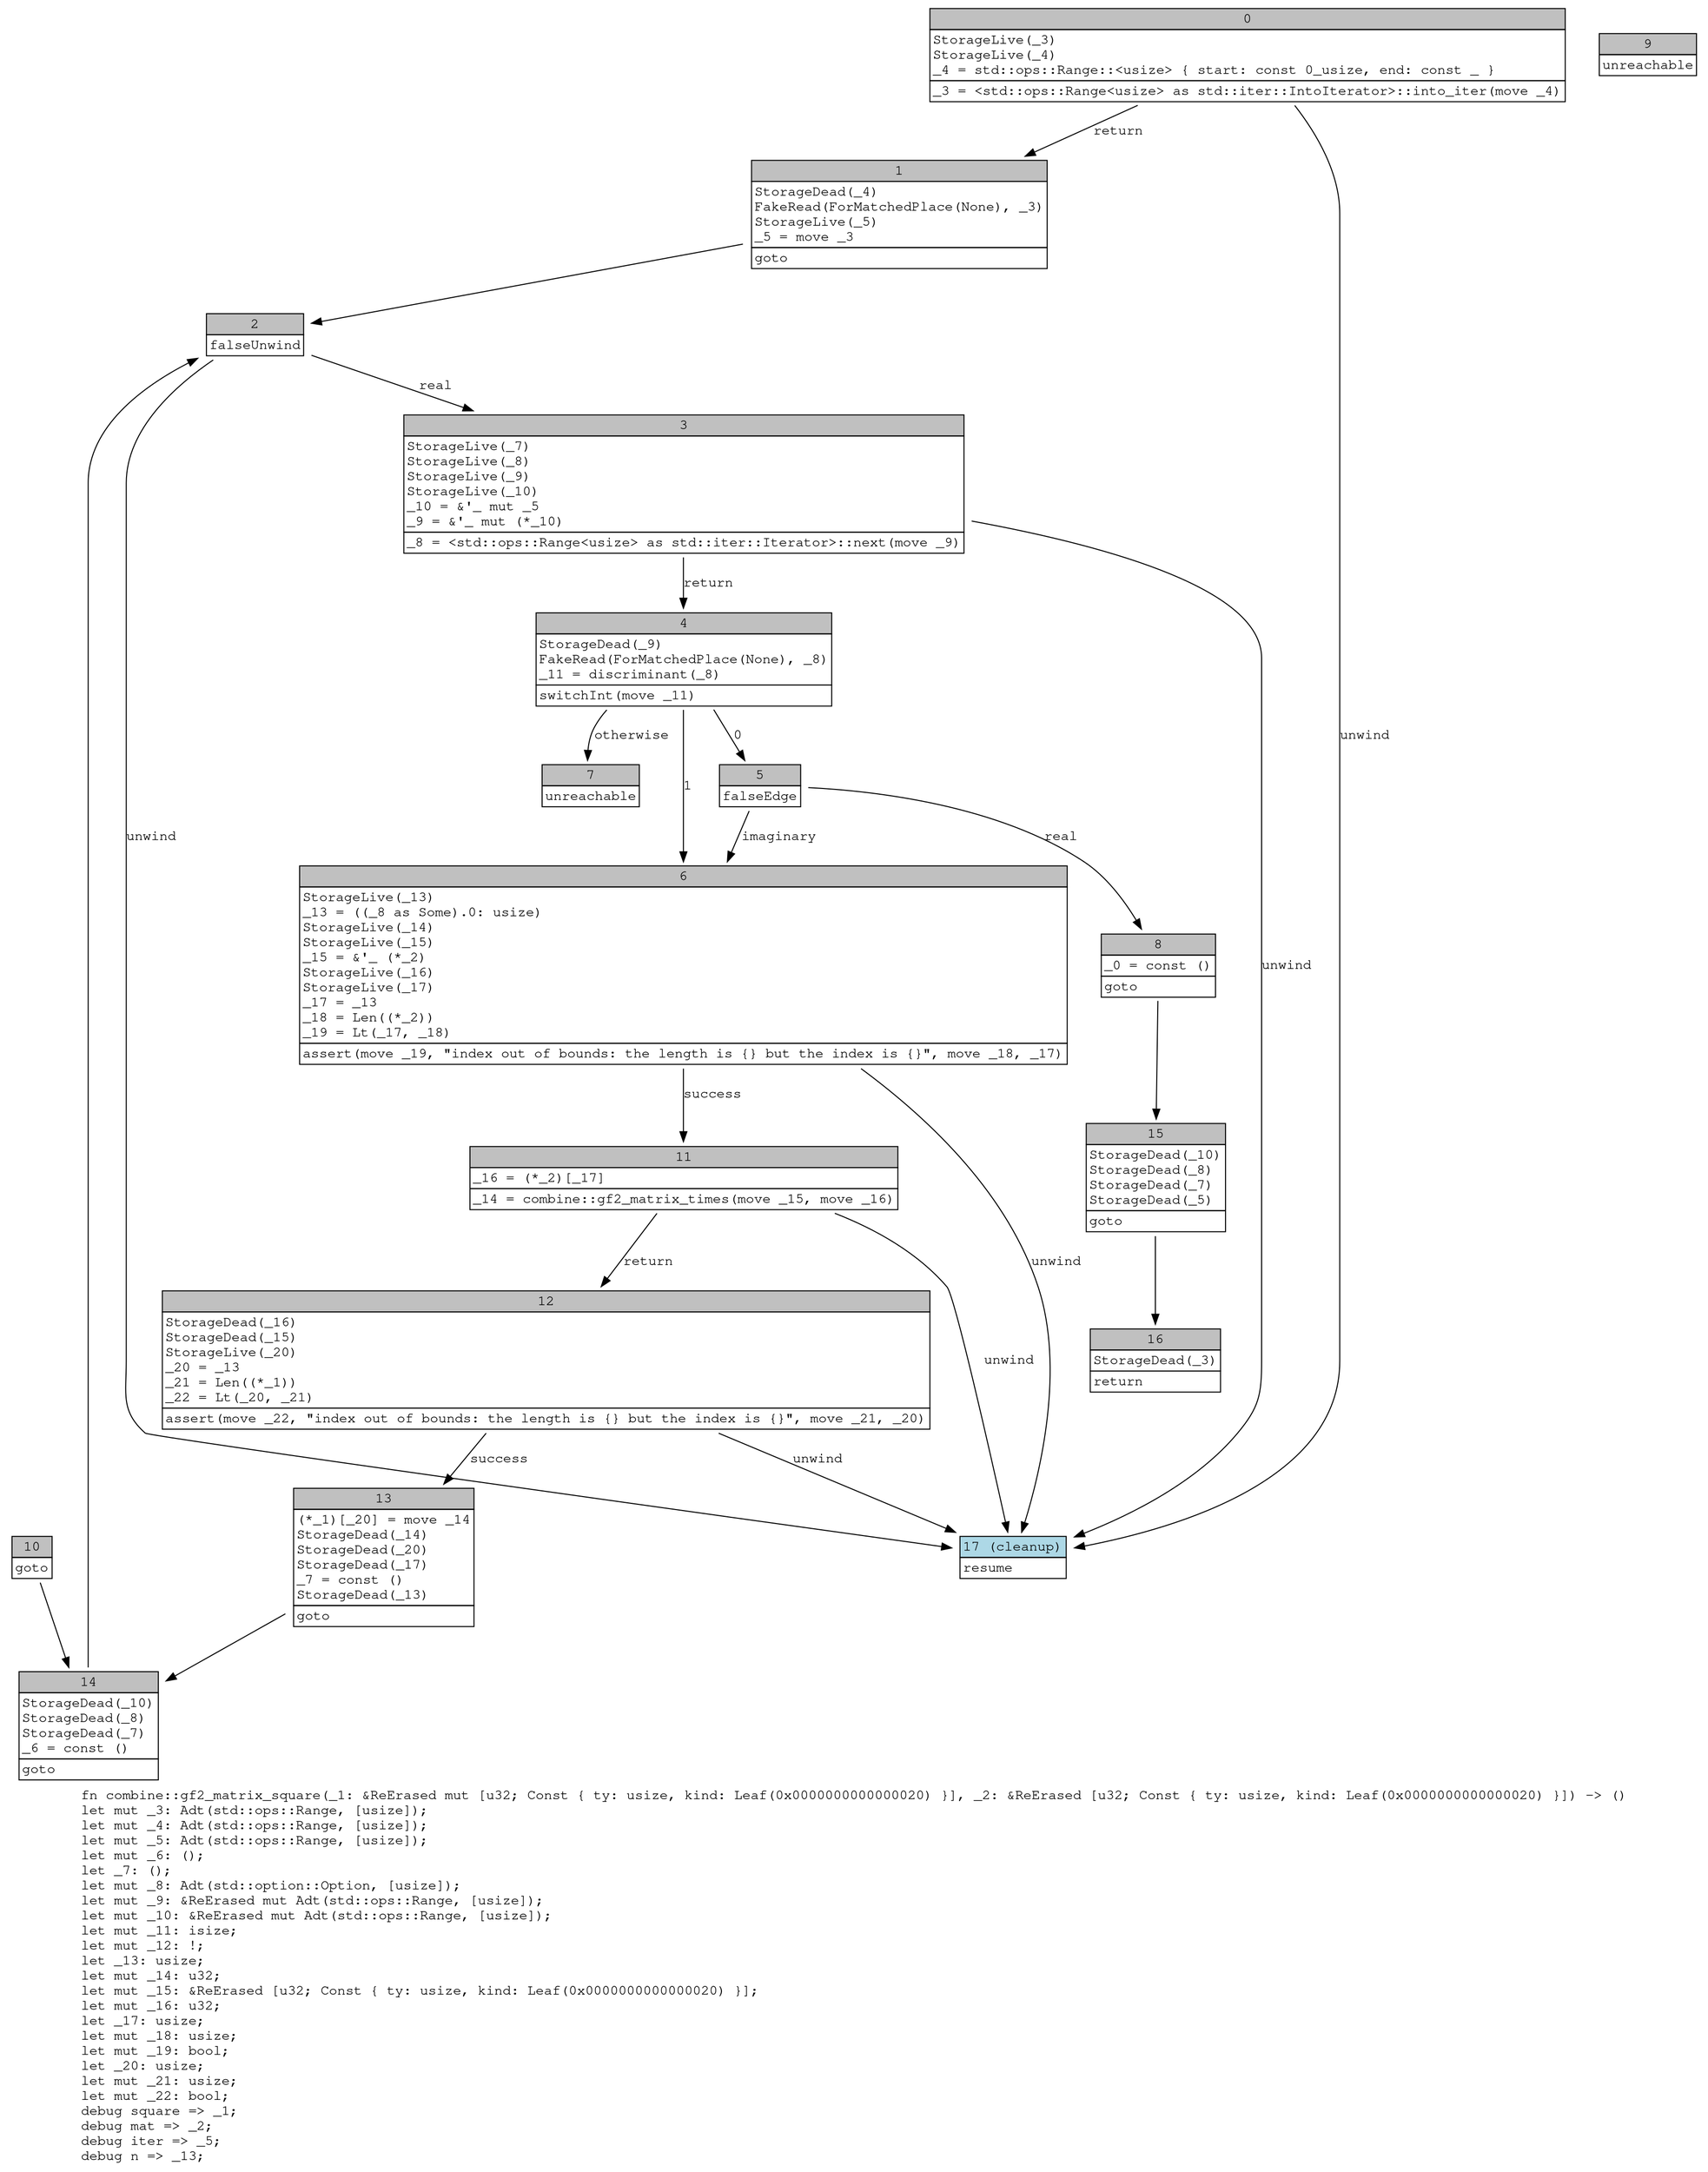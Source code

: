digraph Mir_0_23 {
    graph [fontname="Courier, monospace"];
    node [fontname="Courier, monospace"];
    edge [fontname="Courier, monospace"];
    label=<fn combine::gf2_matrix_square(_1: &amp;ReErased mut [u32; Const { ty: usize, kind: Leaf(0x0000000000000020) }], _2: &amp;ReErased [u32; Const { ty: usize, kind: Leaf(0x0000000000000020) }]) -&gt; ()<br align="left"/>let mut _3: Adt(std::ops::Range, [usize]);<br align="left"/>let mut _4: Adt(std::ops::Range, [usize]);<br align="left"/>let mut _5: Adt(std::ops::Range, [usize]);<br align="left"/>let mut _6: ();<br align="left"/>let _7: ();<br align="left"/>let mut _8: Adt(std::option::Option, [usize]);<br align="left"/>let mut _9: &amp;ReErased mut Adt(std::ops::Range, [usize]);<br align="left"/>let mut _10: &amp;ReErased mut Adt(std::ops::Range, [usize]);<br align="left"/>let mut _11: isize;<br align="left"/>let mut _12: !;<br align="left"/>let _13: usize;<br align="left"/>let mut _14: u32;<br align="left"/>let mut _15: &amp;ReErased [u32; Const { ty: usize, kind: Leaf(0x0000000000000020) }];<br align="left"/>let mut _16: u32;<br align="left"/>let _17: usize;<br align="left"/>let mut _18: usize;<br align="left"/>let mut _19: bool;<br align="left"/>let _20: usize;<br align="left"/>let mut _21: usize;<br align="left"/>let mut _22: bool;<br align="left"/>debug square =&gt; _1;<br align="left"/>debug mat =&gt; _2;<br align="left"/>debug iter =&gt; _5;<br align="left"/>debug n =&gt; _13;<br align="left"/>>;
    bb0__0_23 [shape="none", label=<<table border="0" cellborder="1" cellspacing="0"><tr><td bgcolor="gray" align="center" colspan="1">0</td></tr><tr><td align="left" balign="left">StorageLive(_3)<br/>StorageLive(_4)<br/>_4 = std::ops::Range::&lt;usize&gt; { start: const 0_usize, end: const _ }<br/></td></tr><tr><td align="left">_3 = &lt;std::ops::Range&lt;usize&gt; as std::iter::IntoIterator&gt;::into_iter(move _4)</td></tr></table>>];
    bb1__0_23 [shape="none", label=<<table border="0" cellborder="1" cellspacing="0"><tr><td bgcolor="gray" align="center" colspan="1">1</td></tr><tr><td align="left" balign="left">StorageDead(_4)<br/>FakeRead(ForMatchedPlace(None), _3)<br/>StorageLive(_5)<br/>_5 = move _3<br/></td></tr><tr><td align="left">goto</td></tr></table>>];
    bb2__0_23 [shape="none", label=<<table border="0" cellborder="1" cellspacing="0"><tr><td bgcolor="gray" align="center" colspan="1">2</td></tr><tr><td align="left">falseUnwind</td></tr></table>>];
    bb3__0_23 [shape="none", label=<<table border="0" cellborder="1" cellspacing="0"><tr><td bgcolor="gray" align="center" colspan="1">3</td></tr><tr><td align="left" balign="left">StorageLive(_7)<br/>StorageLive(_8)<br/>StorageLive(_9)<br/>StorageLive(_10)<br/>_10 = &amp;'_ mut _5<br/>_9 = &amp;'_ mut (*_10)<br/></td></tr><tr><td align="left">_8 = &lt;std::ops::Range&lt;usize&gt; as std::iter::Iterator&gt;::next(move _9)</td></tr></table>>];
    bb4__0_23 [shape="none", label=<<table border="0" cellborder="1" cellspacing="0"><tr><td bgcolor="gray" align="center" colspan="1">4</td></tr><tr><td align="left" balign="left">StorageDead(_9)<br/>FakeRead(ForMatchedPlace(None), _8)<br/>_11 = discriminant(_8)<br/></td></tr><tr><td align="left">switchInt(move _11)</td></tr></table>>];
    bb5__0_23 [shape="none", label=<<table border="0" cellborder="1" cellspacing="0"><tr><td bgcolor="gray" align="center" colspan="1">5</td></tr><tr><td align="left">falseEdge</td></tr></table>>];
    bb6__0_23 [shape="none", label=<<table border="0" cellborder="1" cellspacing="0"><tr><td bgcolor="gray" align="center" colspan="1">6</td></tr><tr><td align="left" balign="left">StorageLive(_13)<br/>_13 = ((_8 as Some).0: usize)<br/>StorageLive(_14)<br/>StorageLive(_15)<br/>_15 = &amp;'_ (*_2)<br/>StorageLive(_16)<br/>StorageLive(_17)<br/>_17 = _13<br/>_18 = Len((*_2))<br/>_19 = Lt(_17, _18)<br/></td></tr><tr><td align="left">assert(move _19, &quot;index out of bounds: the length is {} but the index is {}&quot;, move _18, _17)</td></tr></table>>];
    bb7__0_23 [shape="none", label=<<table border="0" cellborder="1" cellspacing="0"><tr><td bgcolor="gray" align="center" colspan="1">7</td></tr><tr><td align="left">unreachable</td></tr></table>>];
    bb8__0_23 [shape="none", label=<<table border="0" cellborder="1" cellspacing="0"><tr><td bgcolor="gray" align="center" colspan="1">8</td></tr><tr><td align="left" balign="left">_0 = const ()<br/></td></tr><tr><td align="left">goto</td></tr></table>>];
    bb9__0_23 [shape="none", label=<<table border="0" cellborder="1" cellspacing="0"><tr><td bgcolor="gray" align="center" colspan="1">9</td></tr><tr><td align="left">unreachable</td></tr></table>>];
    bb10__0_23 [shape="none", label=<<table border="0" cellborder="1" cellspacing="0"><tr><td bgcolor="gray" align="center" colspan="1">10</td></tr><tr><td align="left">goto</td></tr></table>>];
    bb11__0_23 [shape="none", label=<<table border="0" cellborder="1" cellspacing="0"><tr><td bgcolor="gray" align="center" colspan="1">11</td></tr><tr><td align="left" balign="left">_16 = (*_2)[_17]<br/></td></tr><tr><td align="left">_14 = combine::gf2_matrix_times(move _15, move _16)</td></tr></table>>];
    bb12__0_23 [shape="none", label=<<table border="0" cellborder="1" cellspacing="0"><tr><td bgcolor="gray" align="center" colspan="1">12</td></tr><tr><td align="left" balign="left">StorageDead(_16)<br/>StorageDead(_15)<br/>StorageLive(_20)<br/>_20 = _13<br/>_21 = Len((*_1))<br/>_22 = Lt(_20, _21)<br/></td></tr><tr><td align="left">assert(move _22, &quot;index out of bounds: the length is {} but the index is {}&quot;, move _21, _20)</td></tr></table>>];
    bb13__0_23 [shape="none", label=<<table border="0" cellborder="1" cellspacing="0"><tr><td bgcolor="gray" align="center" colspan="1">13</td></tr><tr><td align="left" balign="left">(*_1)[_20] = move _14<br/>StorageDead(_14)<br/>StorageDead(_20)<br/>StorageDead(_17)<br/>_7 = const ()<br/>StorageDead(_13)<br/></td></tr><tr><td align="left">goto</td></tr></table>>];
    bb14__0_23 [shape="none", label=<<table border="0" cellborder="1" cellspacing="0"><tr><td bgcolor="gray" align="center" colspan="1">14</td></tr><tr><td align="left" balign="left">StorageDead(_10)<br/>StorageDead(_8)<br/>StorageDead(_7)<br/>_6 = const ()<br/></td></tr><tr><td align="left">goto</td></tr></table>>];
    bb15__0_23 [shape="none", label=<<table border="0" cellborder="1" cellspacing="0"><tr><td bgcolor="gray" align="center" colspan="1">15</td></tr><tr><td align="left" balign="left">StorageDead(_10)<br/>StorageDead(_8)<br/>StorageDead(_7)<br/>StorageDead(_5)<br/></td></tr><tr><td align="left">goto</td></tr></table>>];
    bb16__0_23 [shape="none", label=<<table border="0" cellborder="1" cellspacing="0"><tr><td bgcolor="gray" align="center" colspan="1">16</td></tr><tr><td align="left" balign="left">StorageDead(_3)<br/></td></tr><tr><td align="left">return</td></tr></table>>];
    bb17__0_23 [shape="none", label=<<table border="0" cellborder="1" cellspacing="0"><tr><td bgcolor="lightblue" align="center" colspan="1">17 (cleanup)</td></tr><tr><td align="left">resume</td></tr></table>>];
    bb0__0_23 -> bb1__0_23 [label="return"];
    bb0__0_23 -> bb17__0_23 [label="unwind"];
    bb1__0_23 -> bb2__0_23 [label=""];
    bb2__0_23 -> bb3__0_23 [label="real"];
    bb2__0_23 -> bb17__0_23 [label="unwind"];
    bb3__0_23 -> bb4__0_23 [label="return"];
    bb3__0_23 -> bb17__0_23 [label="unwind"];
    bb4__0_23 -> bb5__0_23 [label="0"];
    bb4__0_23 -> bb6__0_23 [label="1"];
    bb4__0_23 -> bb7__0_23 [label="otherwise"];
    bb5__0_23 -> bb8__0_23 [label="real"];
    bb5__0_23 -> bb6__0_23 [label="imaginary"];
    bb6__0_23 -> bb11__0_23 [label="success"];
    bb6__0_23 -> bb17__0_23 [label="unwind"];
    bb8__0_23 -> bb15__0_23 [label=""];
    bb10__0_23 -> bb14__0_23 [label=""];
    bb11__0_23 -> bb12__0_23 [label="return"];
    bb11__0_23 -> bb17__0_23 [label="unwind"];
    bb12__0_23 -> bb13__0_23 [label="success"];
    bb12__0_23 -> bb17__0_23 [label="unwind"];
    bb13__0_23 -> bb14__0_23 [label=""];
    bb14__0_23 -> bb2__0_23 [label=""];
    bb15__0_23 -> bb16__0_23 [label=""];
}
